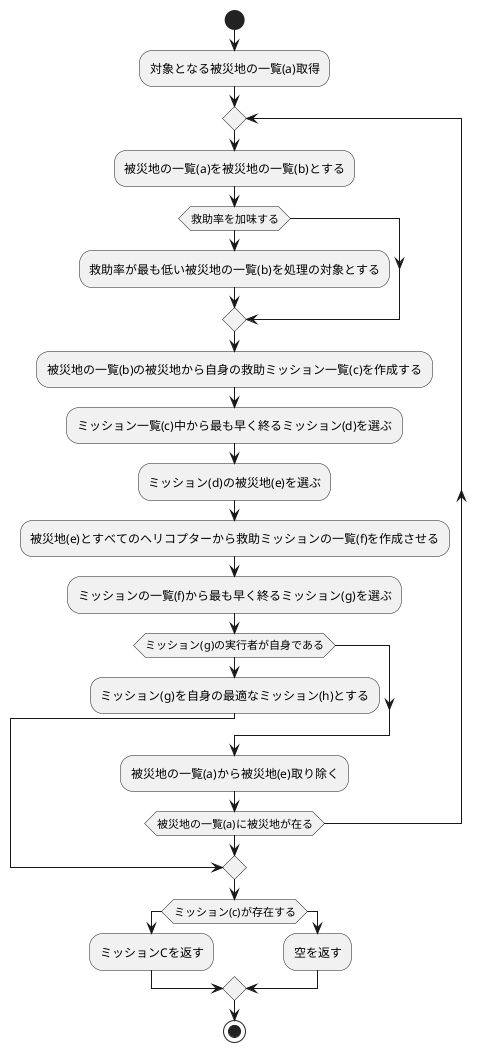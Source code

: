 @startuml build-optimal-rescue-mission-flow-chart

start
:対象となる被災地の一覧(a)取得;
repeat
  :被災地の一覧(a)を被災地の一覧(b)とする;
  if (救助率を加味する)
    :救助率が最も低い被災地の一覧(b)を処理の対象とする;
  endif
  :被災地の一覧(b)の被災地から自身の救助ミッション一覧(c)を作成する;
  :ミッション一覧(c)中から最も早く終るミッション(d)を選ぶ;
  :ミッション(d)の被災地(e)を選ぶ;
  :被災地(e)とすべてのヘリコプターから救助ミッションの一覧(f)を作成させる;
  :ミッションの一覧(f)から最も早く終るミッション(g)を選ぶ;
  if (ミッション(g)の実行者が自身である)
    :ミッション(g)を自身の最適なミッション(h)とする;
    break;
  endif
  :被災地の一覧(a)から被災地(e)取り除く;
repeat while(被災地の一覧(a)に被災地が在る)
if (ミッション(c)が存在する)
  :ミッションCを返す;
else
  :空を返す;
endif

stop

@enduml
